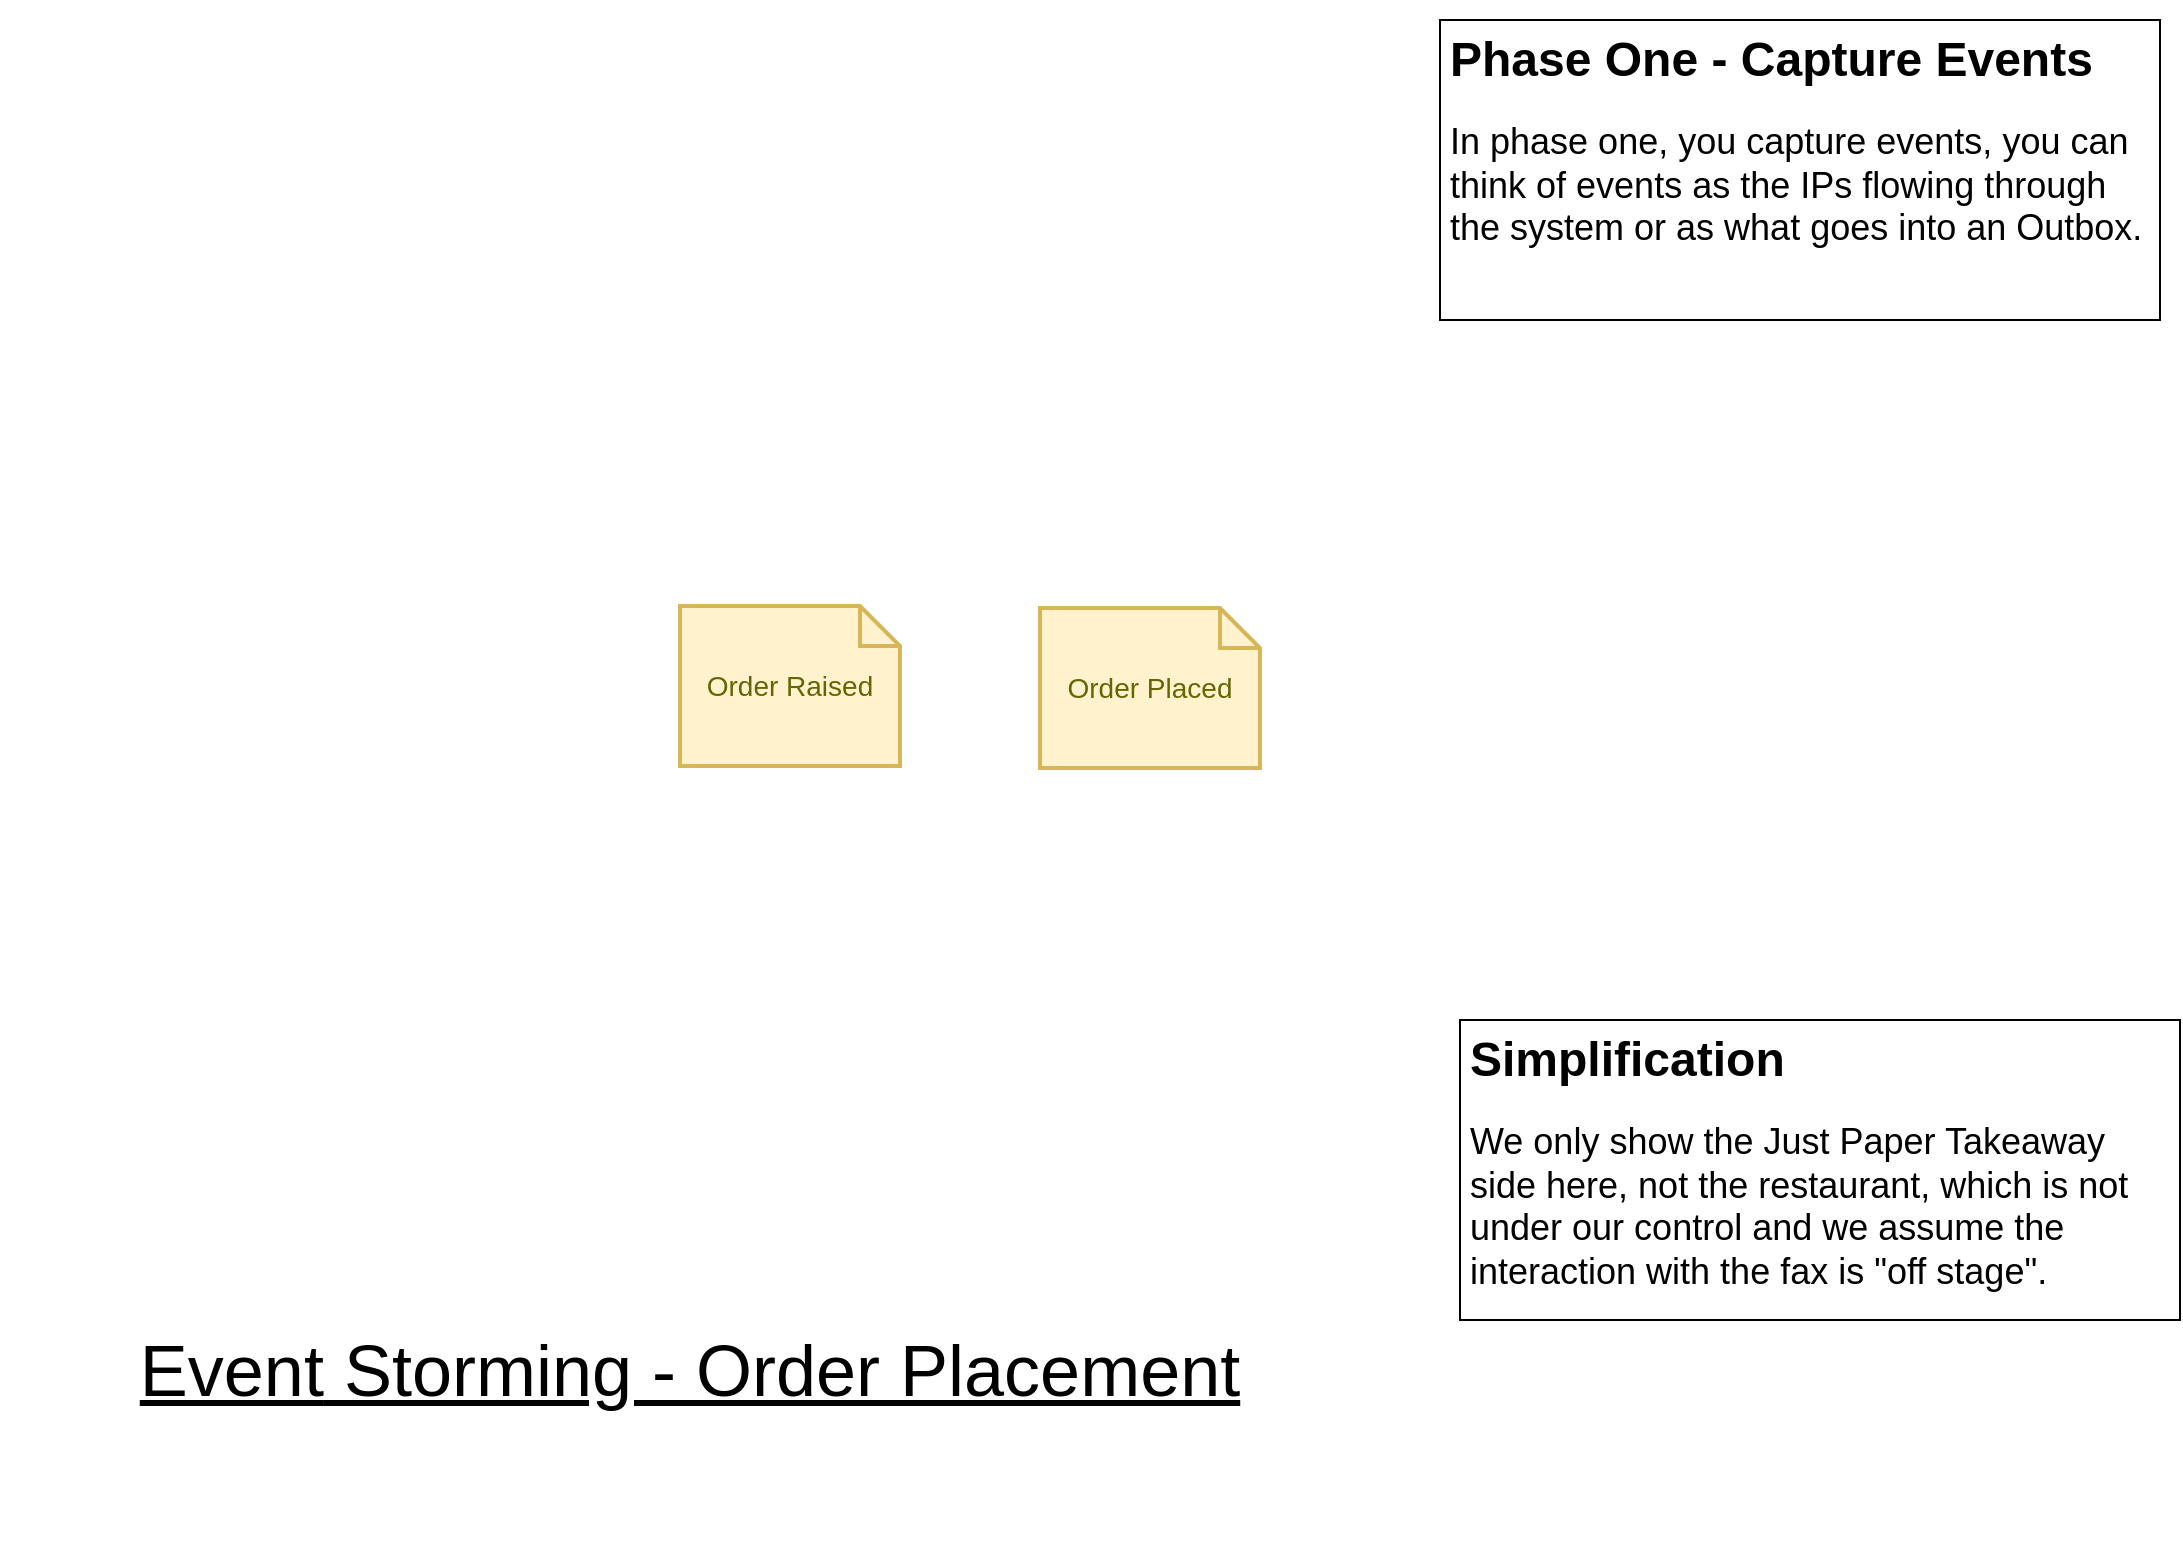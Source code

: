 <mxfile version="15.2.7" type="device"><diagram id="8UZPDOSs7qzSvT1RXbZh" name="Page-1"><mxGraphModel dx="1106" dy="830" grid="1" gridSize="10" guides="1" tooltips="1" connect="1" arrows="1" fold="1" page="1" pageScale="1" pageWidth="1169" pageHeight="827" math="0" shadow="0"><root><mxCell id="0"/><mxCell id="1" parent="0"/><mxCell id="VEPPcsYKU0XZYDSlJxMH-3" value="&lt;font style=&quot;font-size: 36px&quot;&gt;&lt;u&gt;&lt;font style=&quot;font-size: 36px&quot;&gt;Event&lt;/font&gt; Storming - Order Placement&lt;/u&gt;&lt;/font&gt;" style="text;html=1;strokeColor=none;fillColor=none;align=center;verticalAlign=middle;whiteSpace=wrap;rounded=0;" parent="1" vertex="1"><mxGeometry x="40" y="630" width="690" height="170" as="geometry"/></mxCell><mxCell id="VEPPcsYKU0XZYDSlJxMH-4" value="&lt;h1&gt;Phase One - Capture Events&lt;/h1&gt;&lt;p&gt;&lt;span style=&quot;font-size: 18px&quot;&gt;In phase one, you capture events, you can think of events as the IPs flowing through the system or as what goes into an Outbox.&lt;/span&gt;&lt;/p&gt;" style="text;html=1;strokeColor=default;fillColor=none;spacing=5;spacingTop=-20;whiteSpace=wrap;overflow=hidden;rounded=0;" parent="1" vertex="1"><mxGeometry x="760" y="40" width="360" height="150" as="geometry"/></mxCell><mxCell id="VEPPcsYKU0XZYDSlJxMH-7" value="Order Placed" style="shape=note;strokeWidth=2;fontSize=14;size=20;whiteSpace=wrap;html=1;fillColor=#fff2cc;strokeColor=#d6b656;fontColor=#666600;" parent="1" vertex="1"><mxGeometry x="560" y="334" width="110.0" height="80" as="geometry"/></mxCell><mxCell id="ABlH_JMW-yjbOkY1Sc7v-1" value="&lt;h1&gt;Simplification&lt;/h1&gt;&lt;p&gt;&lt;span style=&quot;font-size: 18px&quot;&gt;We only show the Just Paper Takeaway side here, not the restaurant, which is not under our control and we assume the interaction with the fax is &quot;off stage&quot;.&lt;/span&gt;&lt;/p&gt;" style="text;html=1;strokeColor=default;fillColor=none;spacing=5;spacingTop=-20;whiteSpace=wrap;overflow=hidden;rounded=0;" parent="1" vertex="1"><mxGeometry x="770" y="540" width="360" height="150" as="geometry"/></mxCell><mxCell id="ABlH_JMW-yjbOkY1Sc7v-2" value="Order Raised" style="shape=note;strokeWidth=2;fontSize=14;size=20;whiteSpace=wrap;html=1;fillColor=#fff2cc;strokeColor=#d6b656;fontColor=#666600;" parent="1" vertex="1"><mxGeometry x="380" y="333" width="110.0" height="80" as="geometry"/></mxCell></root></mxGraphModel></diagram></mxfile>